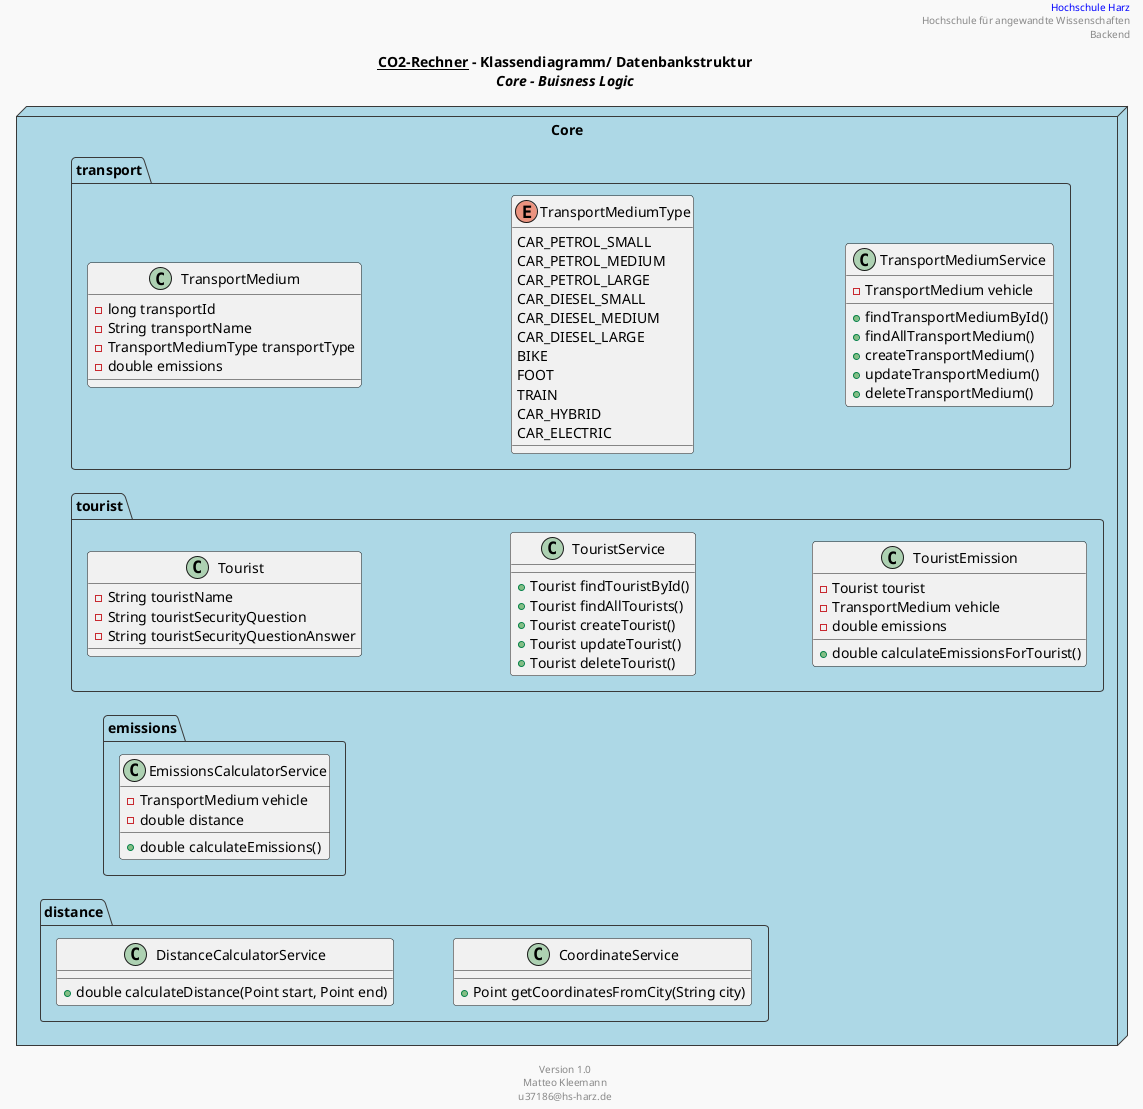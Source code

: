 @startuml
'https://plantuml.com/component-diagram

!theme mars
'title CO2-Rechner - Klassendiagramm/ Datenbankstruktur
'scale 1

title
<u>CO2-Rechner</u> - Klassendiagramm/ Datenbankstruktur
<i>Core - Buisness Logic</i>
end title

header
<font color=blue>Hochschule Harz</font>
Hochschule für angewandte Wissenschaften
Backend
end header

center footer
Version 1.0
Matteo Kleemann
u37186@hs-harz.de
end footer

left to right direction

'mainframe **Core**

package "Core" <<Node>> #lightblue {

  folder "transport" {
    class TransportMedium {
      -long transportId
      -String transportName
      -TransportMediumType transportType
      -double emissions
    }
    enum TransportMediumType {
      CAR_PETROL_SMALL
      CAR_PETROL_MEDIUM
      CAR_PETROL_LARGE
      CAR_DIESEL_SMALL
      CAR_DIESEL_MEDIUM
      CAR_DIESEL_LARGE
      BIKE
      FOOT
      TRAIN
      CAR_HYBRID
      CAR_ELECTRIC
    }
    class TransportMediumService {
      -TransportMedium vehicle
      +findTransportMediumById()
      +findAllTransportMedium()
      +createTransportMedium()
      +updateTransportMedium()
      +deleteTransportMedium()
    }
    TransportMedium -[hidden]down- TransportMediumType

    TransportMediumType -[hidden]down- TransportMediumService
  }

  folder "tourist" {
     class Tourist {
     -String touristName
     -String touristSecurityQuestion
     -String touristSecurityQuestionAnswer
    }
    class TouristService {
     +Tourist findTouristById()
     +Tourist findAllTourists()
     +Tourist createTourist()
     +Tourist updateTourist()
     +Tourist deleteTourist()
    }
    class TouristEmission {
      -Tourist tourist
      -TransportMedium vehicle
      -double emissions
      +double calculateEmissionsForTourist()
    }
    Tourist -[hidden]down- TouristService

    TouristService -[hidden]down- TouristEmission
  }

  folder "emissions" {
     class EmissionsCalculatorService {
      -TransportMedium vehicle
      -double distance
      +double calculateEmissions()
    }
  }

  folder "distance" {
    class DistanceCalculatorService {
      +double calculateDistance(Point start, Point end)
    }
    class CoordinateService {
      +Point getCoordinatesFromCity(String city)
    }
    DistanceCalculatorService -[hidden]down- CoordinateService
  }

}


@enduml